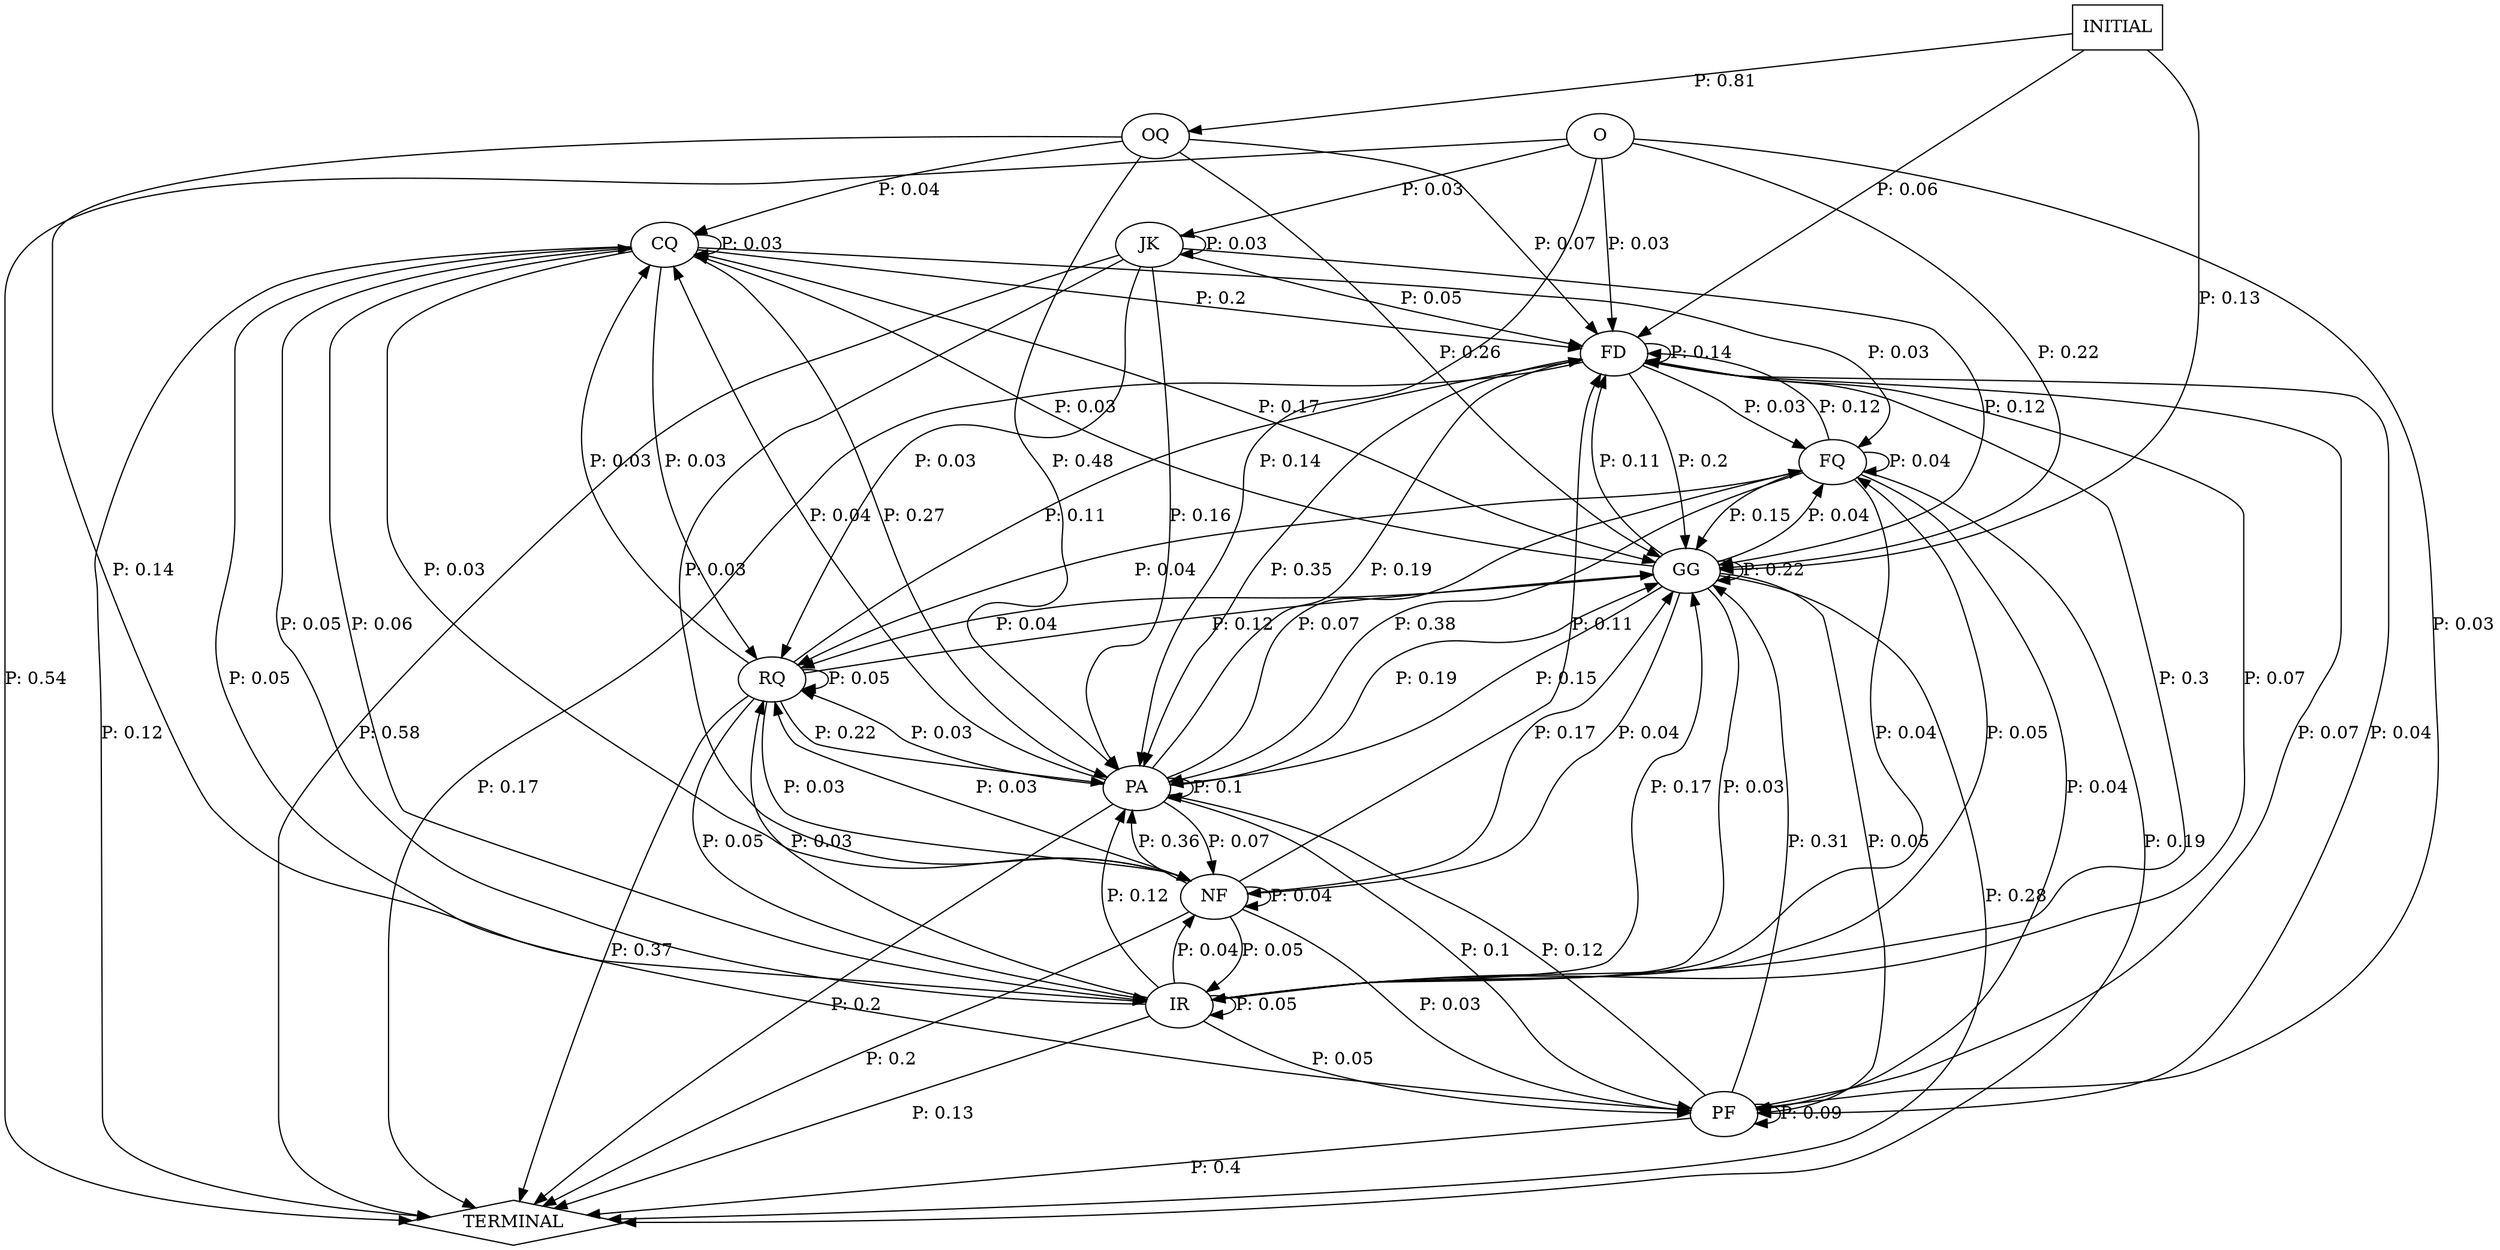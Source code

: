 digraph "G" {
0 [label="CQ"];
1 [label="FD"];
2 [label="FQ"];
3 [label="GG"];
4 [label="IR"];
5 [label="JK"];
6 [label="NF"];
7 [label="O"];
8 [label="OQ"];
9 [label="PA"];
10 [label="PF"];
11 [label="RQ"];
12 [label="TERMINAL", shape=diamond];
13 [label="INITIAL", shape=box];
0 -> 0  [label="P: 0.03"];
0 -> 1  [label="P: 0.2"];
0 -> 2  [label="P: 0.03"];
0 -> 3  [label="P: 0.17"];
0 -> 4  [label="P: 0.06"];
0 -> 6  [label="P: 0.03"];
0 -> 9  [label="P: 0.27"];
0 -> 10  [label="P: 0.05"];
0 -> 11  [label="P: 0.03"];
0 -> 12  [label="P: 0.12"];
1 -> 1  [label="P: 0.14"];
1 -> 2  [label="P: 0.03"];
1 -> 3  [label="P: 0.2"];
1 -> 4  [label="P: 0.07"];
1 -> 9  [label="P: 0.35"];
1 -> 10  [label="P: 0.04"];
1 -> 12  [label="P: 0.17"];
2 -> 1  [label="P: 0.12"];
2 -> 2  [label="P: 0.04"];
2 -> 3  [label="P: 0.15"];
2 -> 4  [label="P: 0.04"];
2 -> 9  [label="P: 0.38"];
2 -> 10  [label="P: 0.04"];
2 -> 11  [label="P: 0.04"];
2 -> 12  [label="P: 0.19"];
3 -> 0  [label="P: 0.03"];
3 -> 1  [label="P: 0.11"];
3 -> 2  [label="P: 0.04"];
3 -> 3  [label="P: 0.22"];
3 -> 4  [label="P: 0.03"];
3 -> 6  [label="P: 0.04"];
3 -> 9  [label="P: 0.15"];
3 -> 10  [label="P: 0.05"];
3 -> 11  [label="P: 0.04"];
3 -> 12  [label="P: 0.28"];
4 -> 0  [label="P: 0.05"];
4 -> 1  [label="P: 0.3"];
4 -> 2  [label="P: 0.05"];
4 -> 3  [label="P: 0.17"];
4 -> 4  [label="P: 0.05"];
4 -> 6  [label="P: 0.04"];
4 -> 9  [label="P: 0.12"];
4 -> 10  [label="P: 0.05"];
4 -> 11  [label="P: 0.03"];
4 -> 12  [label="P: 0.13"];
5 -> 1  [label="P: 0.05"];
5 -> 3  [label="P: 0.12"];
5 -> 5  [label="P: 0.03"];
5 -> 6  [label="P: 0.03"];
5 -> 9  [label="P: 0.16"];
5 -> 11  [label="P: 0.03"];
5 -> 12  [label="P: 0.58"];
6 -> 1  [label="P: 0.11"];
6 -> 3  [label="P: 0.17"];
6 -> 4  [label="P: 0.05"];
6 -> 6  [label="P: 0.04"];
6 -> 9  [label="P: 0.36"];
6 -> 10  [label="P: 0.03"];
6 -> 11  [label="P: 0.03"];
6 -> 12  [label="P: 0.2"];
7 -> 1  [label="P: 0.03"];
7 -> 3  [label="P: 0.22"];
7 -> 5  [label="P: 0.03"];
7 -> 9  [label="P: 0.14"];
7 -> 10  [label="P: 0.03"];
7 -> 12  [label="P: 0.54"];
8 -> 0  [label="P: 0.04"];
8 -> 1  [label="P: 0.07"];
8 -> 3  [label="P: 0.26"];
8 -> 4  [label="P: 0.14"];
8 -> 9  [label="P: 0.48"];
9 -> 0  [label="P: 0.04"];
9 -> 1  [label="P: 0.19"];
9 -> 2  [label="P: 0.07"];
9 -> 3  [label="P: 0.19"];
9 -> 6  [label="P: 0.07"];
9 -> 9  [label="P: 0.1"];
9 -> 10  [label="P: 0.1"];
9 -> 11  [label="P: 0.03"];
9 -> 12  [label="P: 0.2"];
10 -> 1  [label="P: 0.07"];
10 -> 3  [label="P: 0.31"];
10 -> 9  [label="P: 0.12"];
10 -> 10  [label="P: 0.09"];
10 -> 12  [label="P: 0.4"];
11 -> 0  [label="P: 0.03"];
11 -> 1  [label="P: 0.11"];
11 -> 3  [label="P: 0.12"];
11 -> 4  [label="P: 0.05"];
11 -> 6  [label="P: 0.03"];
11 -> 9  [label="P: 0.22"];
11 -> 11  [label="P: 0.05"];
11 -> 12  [label="P: 0.37"];
13 -> 1  [label="P: 0.06"];
13 -> 3  [label="P: 0.13"];
13 -> 8  [label="P: 0.81"];
}

